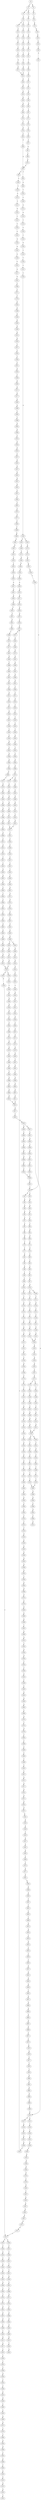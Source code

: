 strict digraph  {
	S0 -> S1 [ label = T ];
	S0 -> S2 [ label = A ];
	S1 -> S3 [ label = T ];
	S1 -> S4 [ label = A ];
	S2 -> S5 [ label = T ];
	S3 -> S6 [ label = C ];
	S4 -> S7 [ label = G ];
	S5 -> S8 [ label = T ];
	S6 -> S9 [ label = G ];
	S6 -> S10 [ label = T ];
	S7 -> S11 [ label = T ];
	S8 -> S12 [ label = A ];
	S9 -> S13 [ label = C ];
	S10 -> S14 [ label = C ];
	S11 -> S15 [ label = G ];
	S12 -> S16 [ label = G ];
	S13 -> S17 [ label = A ];
	S14 -> S18 [ label = A ];
	S15 -> S19 [ label = G ];
	S16 -> S20 [ label = G ];
	S17 -> S21 [ label = C ];
	S18 -> S22 [ label = C ];
	S19 -> S23 [ label = C ];
	S20 -> S24 [ label = C ];
	S21 -> S25 [ label = C ];
	S22 -> S26 [ label = C ];
	S23 -> S27 [ label = A ];
	S24 -> S28 [ label = T ];
	S25 -> S29 [ label = T ];
	S26 -> S30 [ label = T ];
	S27 -> S31 [ label = A ];
	S28 -> S32 [ label = C ];
	S29 -> S33 [ label = G ];
	S30 -> S34 [ label = G ];
	S31 -> S35 [ label = T ];
	S32 -> S36 [ label = C ];
	S33 -> S37 [ label = A ];
	S34 -> S38 [ label = A ];
	S35 -> S39 [ label = A ];
	S36 -> S40 [ label = C ];
	S36 -> S41 [ label = A ];
	S37 -> S42 [ label = G ];
	S38 -> S42 [ label = G ];
	S39 -> S43 [ label = C ];
	S40 -> S44 [ label = A ];
	S41 -> S45 [ label = G ];
	S42 -> S46 [ label = G ];
	S43 -> S47 [ label = G ];
	S44 -> S48 [ label = A ];
	S45 -> S49 [ label = G ];
	S46 -> S50 [ label = A ];
	S47 -> S51 [ label = C ];
	S48 -> S52 [ label = G ];
	S49 -> S53 [ label = A ];
	S50 -> S54 [ label = A ];
	S51 -> S55 [ label = G ];
	S52 -> S56 [ label = T ];
	S53 -> S57 [ label = C ];
	S54 -> S58 [ label = A ];
	S55 -> S59 [ label = T ];
	S56 -> S60 [ label = T ];
	S57 -> S61 [ label = C ];
	S58 -> S62 [ label = A ];
	S59 -> S63 [ label = G ];
	S60 -> S64 [ label = G ];
	S61 -> S65 [ label = T ];
	S62 -> S66 [ label = C ];
	S63 -> S67 [ label = T ];
	S64 -> S68 [ label = G ];
	S65 -> S69 [ label = G ];
	S66 -> S70 [ label = T ];
	S67 -> S71 [ label = T ];
	S68 -> S72 [ label = A ];
	S69 -> S73 [ label = T ];
	S70 -> S74 [ label = T ];
	S71 -> S75 [ label = A ];
	S72 -> S76 [ label = G ];
	S73 -> S77 [ label = T ];
	S74 -> S78 [ label = A ];
	S75 -> S79 [ label = C ];
	S76 -> S80 [ label = C ];
	S77 -> S81 [ label = G ];
	S78 -> S82 [ label = C ];
	S79 -> S83 [ label = T ];
	S80 -> S84 [ label = T ];
	S81 -> S85 [ label = G ];
	S82 -> S86 [ label = A ];
	S83 -> S87 [ label = T ];
	S84 -> S88 [ label = C ];
	S85 -> S89 [ label = G ];
	S86 -> S90 [ label = A ];
	S87 -> S91 [ label = A ];
	S88 -> S92 [ label = T ];
	S89 -> S93 [ label = T ];
	S90 -> S94 [ label = C ];
	S90 -> S95 [ label = A ];
	S91 -> S96 [ label = C ];
	S92 -> S97 [ label = C ];
	S93 -> S98 [ label = T ];
	S94 -> S99 [ label = A ];
	S95 -> S100 [ label = T ];
	S96 -> S101 [ label = A ];
	S97 -> S102 [ label = A ];
	S98 -> S103 [ label = A ];
	S99 -> S104 [ label = T ];
	S100 -> S105 [ label = T ];
	S101 -> S90 [ label = A ];
	S102 -> S106 [ label = C ];
	S102 -> S107 [ label = T ];
	S103 -> S108 [ label = G ];
	S104 -> S109 [ label = C ];
	S105 -> S110 [ label = C ];
	S106 -> S111 [ label = T ];
	S107 -> S112 [ label = T ];
	S108 -> S113 [ label = T ];
	S109 -> S114 [ label = A ];
	S110 -> S115 [ label = T ];
	S111 -> S116 [ label = A ];
	S112 -> S117 [ label = A ];
	S113 -> S118 [ label = A ];
	S114 -> S119 [ label = G ];
	S115 -> S120 [ label = G ];
	S116 -> S121 [ label = C ];
	S117 -> S122 [ label = C ];
	S118 -> S123 [ label = G ];
	S119 -> S124 [ label = T ];
	S120 -> S125 [ label = T ];
	S121 -> S126 [ label = C ];
	S122 -> S127 [ label = C ];
	S123 -> S128 [ label = C ];
	S124 -> S129 [ label = C ];
	S125 -> S130 [ label = C ];
	S126 -> S131 [ label = A ];
	S127 -> S132 [ label = A ];
	S128 -> S133 [ label = A ];
	S129 -> S134 [ label = T ];
	S130 -> S135 [ label = C ];
	S131 -> S136 [ label = G ];
	S132 -> S137 [ label = G ];
	S133 -> S138 [ label = A ];
	S134 -> S139 [ label = G ];
	S135 -> S140 [ label = A ];
	S136 -> S141 [ label = A ];
	S137 -> S142 [ label = A ];
	S138 -> S143 [ label = A ];
	S139 -> S144 [ label = T ];
	S140 -> S145 [ label = A ];
	S141 -> S146 [ label = A ];
	S142 -> S146 [ label = A ];
	S143 -> S147 [ label = T ];
	S144 -> S148 [ label = T ];
	S145 -> S149 [ label = A ];
	S146 -> S150 [ label = G ];
	S147 -> S151 [ label = C ];
	S148 -> S152 [ label = T ];
	S149 -> S153 [ label = C ];
	S150 -> S154 [ label = G ];
	S151 -> S155 [ label = A ];
	S152 -> S156 [ label = C ];
	S153 -> S157 [ label = A ];
	S154 -> S158 [ label = G ];
	S155 -> S159 [ label = C ];
	S156 -> S160 [ label = A ];
	S157 -> S161 [ label = G ];
	S158 -> S162 [ label = G ];
	S159 -> S163 [ label = G ];
	S160 -> S164 [ label = C ];
	S160 -> S165 [ label = T ];
	S161 -> S166 [ label = C ];
	S162 -> S167 [ label = C ];
	S163 -> S168 [ label = T ];
	S164 -> S169 [ label = G ];
	S165 -> S170 [ label = G ];
	S166 -> S171 [ label = C ];
	S167 -> S172 [ label = A ];
	S168 -> S173 [ label = C ];
	S169 -> S174 [ label = C ];
	S170 -> S175 [ label = C ];
	S171 -> S176 [ label = T ];
	S172 -> S177 [ label = C ];
	S172 -> S178 [ label = T ];
	S173 -> S179 [ label = G ];
	S174 -> S180 [ label = A ];
	S175 -> S181 [ label = A ];
	S176 -> S182 [ label = A ];
	S177 -> S183 [ label = T ];
	S178 -> S184 [ label = T ];
	S179 -> S185 [ label = T ];
	S180 -> S186 [ label = G ];
	S181 -> S187 [ label = G ];
	S182 -> S188 [ label = A ];
	S183 -> S189 [ label = C ];
	S184 -> S190 [ label = C ];
	S185 -> S191 [ label = G ];
	S186 -> S192 [ label = G ];
	S187 -> S193 [ label = G ];
	S188 -> S194 [ label = G ];
	S189 -> S195 [ label = C ];
	S190 -> S196 [ label = C ];
	S191 -> S197 [ label = G ];
	S192 -> S198 [ label = C ];
	S193 -> S199 [ label = T ];
	S194 -> S200 [ label = G ];
	S195 -> S201 [ label = C ];
	S196 -> S202 [ label = C ];
	S197 -> S203 [ label = A ];
	S198 -> S204 [ label = A ];
	S199 -> S205 [ label = A ];
	S200 -> S206 [ label = G ];
	S201 -> S207 [ label = A ];
	S202 -> S208 [ label = A ];
	S203 -> S209 [ label = G ];
	S204 -> S210 [ label = G ];
	S205 -> S211 [ label = G ];
	S205 -> S212 [ label = A ];
	S206 -> S213 [ label = A ];
	S207 -> S214 [ label = A ];
	S208 -> S215 [ label = A ];
	S209 -> S216 [ label = G ];
	S210 -> S217 [ label = A ];
	S211 -> S218 [ label = A ];
	S212 -> S219 [ label = C ];
	S213 -> S220 [ label = G ];
	S214 -> S221 [ label = A ];
	S215 -> S222 [ label = A ];
	S216 -> S223 [ label = T ];
	S217 -> S224 [ label = A ];
	S218 -> S225 [ label = A ];
	S219 -> S226 [ label = T ];
	S220 -> S227 [ label = T ];
	S221 -> S228 [ label = A ];
	S222 -> S228 [ label = A ];
	S223 -> S229 [ label = T ];
	S224 -> S230 [ label = G ];
	S225 -> S231 [ label = G ];
	S226 -> S232 [ label = C ];
	S227 -> S233 [ label = T ];
	S228 -> S234 [ label = G ];
	S228 -> S235 [ label = A ];
	S229 -> S236 [ label = T ];
	S230 -> S237 [ label = G ];
	S231 -> S238 [ label = G ];
	S232 -> S239 [ label = A ];
	S233 -> S240 [ label = T ];
	S234 -> S241 [ label = T ];
	S235 -> S242 [ label = T ];
	S236 -> S243 [ label = A ];
	S237 -> S244 [ label = T ];
	S238 -> S245 [ label = T ];
	S239 -> S246 [ label = C ];
	S240 -> S247 [ label = C ];
	S241 -> S248 [ label = G ];
	S242 -> S249 [ label = G ];
	S243 -> S250 [ label = A ];
	S244 -> S251 [ label = C ];
	S245 -> S251 [ label = C ];
	S246 -> S252 [ label = A ];
	S247 -> S253 [ label = G ];
	S248 -> S254 [ label = C ];
	S249 -> S255 [ label = C ];
	S250 -> S256 [ label = A ];
	S251 -> S257 [ label = A ];
	S252 -> S258 [ label = G ];
	S253 -> S259 [ label = T ];
	S254 -> S260 [ label = T ];
	S255 -> S261 [ label = T ];
	S256 -> S262 [ label = G ];
	S257 -> S263 [ label = A ];
	S258 -> S264 [ label = A ];
	S259 -> S265 [ label = G ];
	S260 -> S266 [ label = T ];
	S261 -> S267 [ label = T ];
	S262 -> S268 [ label = T ];
	S263 -> S269 [ label = C ];
	S264 -> S270 [ label = G ];
	S265 -> S271 [ label = A ];
	S266 -> S272 [ label = T ];
	S267 -> S273 [ label = T ];
	S268 -> S274 [ label = A ];
	S269 -> S275 [ label = G ];
	S270 -> S276 [ label = C ];
	S271 -> S277 [ label = A ];
	S272 -> S278 [ label = T ];
	S273 -> S279 [ label = T ];
	S274 -> S280 [ label = A ];
	S275 -> S281 [ label = A ];
	S276 -> S282 [ label = G ];
	S277 -> S283 [ label = A ];
	S278 -> S284 [ label = A ];
	S279 -> S284 [ label = A ];
	S280 -> S285 [ label = A ];
	S281 -> S286 [ label = A ];
	S282 -> S287 [ label = T ];
	S283 -> S288 [ label = A ];
	S284 -> S289 [ label = G ];
	S285 -> S290 [ label = G ];
	S286 -> S291 [ label = C ];
	S287 -> S292 [ label = A ];
	S288 -> S293 [ label = T ];
	S289 -> S294 [ label = A ];
	S290 -> S295 [ label = A ];
	S291 -> S296 [ label = G ];
	S292 -> S297 [ label = G ];
	S293 -> S298 [ label = T ];
	S294 -> S299 [ label = C ];
	S295 -> S300 [ label = T ];
	S296 -> S301 [ label = G ];
	S297 -> S302 [ label = G ];
	S298 -> S303 [ label = G ];
	S299 -> S304 [ label = G ];
	S300 -> S305 [ label = C ];
	S301 -> S306 [ label = T ];
	S302 -> S307 [ label = A ];
	S303 -> S308 [ label = G ];
	S304 -> S309 [ label = T ];
	S305 -> S310 [ label = T ];
	S306 -> S311 [ label = C ];
	S307 -> S312 [ label = G ];
	S308 -> S313 [ label = C ];
	S309 -> S314 [ label = A ];
	S310 -> S315 [ label = T ];
	S311 -> S316 [ label = G ];
	S312 -> S317 [ label = G ];
	S313 -> S318 [ label = A ];
	S315 -> S319 [ label = T ];
	S316 -> S320 [ label = T ];
	S317 -> S321 [ label = T ];
	S318 -> S322 [ label = G ];
	S319 -> S323 [ label = G ];
	S320 -> S324 [ label = T ];
	S321 -> S325 [ label = G ];
	S321 -> S326 [ label = C ];
	S322 -> S327 [ label = C ];
	S323 -> S328 [ label = A ];
	S324 -> S329 [ label = T ];
	S325 -> S330 [ label = C ];
	S326 -> S331 [ label = T ];
	S327 -> S332 [ label = G ];
	S328 -> S333 [ label = A ];
	S329 -> S334 [ label = C ];
	S330 -> S335 [ label = A ];
	S331 -> S336 [ label = T ];
	S332 -> S337 [ label = A ];
	S333 -> S338 [ label = G ];
	S334 -> S339 [ label = T ];
	S335 -> S340 [ label = C ];
	S336 -> S341 [ label = G ];
	S337 -> S342 [ label = G ];
	S338 -> S343 [ label = G ];
	S339 -> S344 [ label = A ];
	S340 -> S345 [ label = A ];
	S341 -> S346 [ label = T ];
	S342 -> S347 [ label = G ];
	S343 -> S348 [ label = G ];
	S344 -> S349 [ label = G ];
	S345 -> S350 [ label = C ];
	S346 -> S351 [ label = T ];
	S347 -> S352 [ label = A ];
	S348 -> S353 [ label = G ];
	S349 -> S354 [ label = T ];
	S350 -> S355 [ label = T ];
	S351 -> S356 [ label = A ];
	S352 -> S357 [ label = C ];
	S353 -> S358 [ label = T ];
	S354 -> S359 [ label = C ];
	S355 -> S360 [ label = G ];
	S356 -> S361 [ label = C ];
	S357 -> S362 [ label = T ];
	S358 -> S363 [ label = A ];
	S359 -> S364 [ label = A ];
	S360 -> S365 [ label = C ];
	S361 -> S366 [ label = C ];
	S362 -> S367 [ label = T ];
	S363 -> S368 [ label = G ];
	S364 -> S369 [ label = G ];
	S365 -> S370 [ label = T ];
	S366 -> S371 [ label = A ];
	S367 -> S372 [ label = C ];
	S368 -> S373 [ label = G ];
	S369 -> S374 [ label = A ];
	S370 -> S375 [ label = T ];
	S371 -> S376 [ label = C ];
	S372 -> S377 [ label = A ];
	S373 -> S378 [ label = A ];
	S374 -> S379 [ label = A ];
	S374 -> S380 [ label = G ];
	S375 -> S381 [ label = A ];
	S376 -> S382 [ label = T ];
	S377 -> S383 [ label = C ];
	S378 -> S384 [ label = G ];
	S379 -> S385 [ label = A ];
	S380 -> S386 [ label = A ];
	S381 -> S387 [ label = A ];
	S382 -> S388 [ label = A ];
	S383 -> S389 [ label = T ];
	S384 -> S390 [ label = A ];
	S385 -> S391 [ label = C ];
	S386 -> S392 [ label = C ];
	S387 -> S393 [ label = G ];
	S388 -> S394 [ label = G ];
	S389 -> S395 [ label = A ];
	S390 -> S396 [ label = A ];
	S391 -> S397 [ label = G ];
	S392 -> S398 [ label = G ];
	S393 -> S399 [ label = T ];
	S394 -> S400 [ label = G ];
	S395 -> S401 [ label = G ];
	S396 -> S402 [ label = T ];
	S397 -> S403 [ label = A ];
	S398 -> S404 [ label = A ];
	S399 -> S405 [ label = T ];
	S400 -> S406 [ label = A ];
	S401 -> S407 [ label = G ];
	S402 -> S408 [ label = A ];
	S403 -> S409 [ label = C ];
	S404 -> S410 [ label = C ];
	S405 -> S411 [ label = G ];
	S406 -> S412 [ label = G ];
	S407 -> S413 [ label = G ];
	S408 -> S414 [ label = G ];
	S409 -> S415 [ label = T ];
	S410 -> S416 [ label = T ];
	S411 -> S417 [ label = A ];
	S412 -> S418 [ label = T ];
	S413 -> S419 [ label = T ];
	S414 -> S420 [ label = T ];
	S415 -> S421 [ label = A ];
	S416 -> S422 [ label = A ];
	S417 -> S423 [ label = C ];
	S418 -> S424 [ label = A ];
	S419 -> S425 [ label = T ];
	S420 -> S426 [ label = A ];
	S421 -> S427 [ label = G ];
	S422 -> S427 [ label = G ];
	S423 -> S428 [ label = T ];
	S425 -> S429 [ label = A ];
	S426 -> S430 [ label = G ];
	S427 -> S431 [ label = T ];
	S428 -> S432 [ label = T ];
	S429 -> S433 [ label = T ];
	S430 -> S434 [ label = T ];
	S431 -> S435 [ label = C ];
	S432 -> S436 [ label = T ];
	S433 -> S437 [ label = A ];
	S434 -> S438 [ label = T ];
	S435 -> S439 [ label = C ];
	S436 -> S440 [ label = G ];
	S437 -> S441 [ label = G ];
	S438 -> S442 [ label = A ];
	S439 -> S443 [ label = T ];
	S440 -> S444 [ label = T ];
	S441 -> S445 [ label = G ];
	S442 -> S446 [ label = T ];
	S443 -> S447 [ label = C ];
	S444 -> S448 [ label = T ];
	S445 -> S449 [ label = C ];
	S446 -> S450 [ label = C ];
	S447 -> S451 [ label = C ];
	S448 -> S452 [ label = A ];
	S449 -> S453 [ label = T ];
	S450 -> S454 [ label = A ];
	S451 -> S455 [ label = T ];
	S452 -> S456 [ label = G ];
	S453 -> S457 [ label = T ];
	S454 -> S458 [ label = A ];
	S455 -> S459 [ label = T ];
	S456 -> S460 [ label = C ];
	S457 -> S461 [ label = G ];
	S458 -> S462 [ label = A ];
	S459 -> S463 [ label = A ];
	S460 -> S464 [ label = C ];
	S461 -> S465 [ label = T ];
	S462 -> S466 [ label = C ];
	S463 -> S467 [ label = A ];
	S464 -> S468 [ label = A ];
	S465 -> S469 [ label = T ];
	S466 -> S470 [ label = A ];
	S467 -> S471 [ label = G ];
	S468 -> S472 [ label = G ];
	S469 -> S473 [ label = T ];
	S470 -> S474 [ label = T ];
	S471 -> S475 [ label = G ];
	S472 -> S476 [ label = T ];
	S473 -> S477 [ label = G ];
	S474 -> S478 [ label = G ];
	S475 -> S479 [ label = A ];
	S476 -> S480 [ label = T ];
	S477 -> S481 [ label = G ];
	S478 -> S482 [ label = T ];
	S479 -> S483 [ label = A ];
	S480 -> S484 [ label = A ];
	S481 -> S485 [ label = G ];
	S482 -> S486 [ label = T ];
	S483 -> S487 [ label = G ];
	S484 -> S488 [ label = G ];
	S485 -> S489 [ label = T ];
	S486 -> S490 [ label = C ];
	S487 -> S491 [ label = G ];
	S488 -> S492 [ label = C ];
	S489 -> S493 [ label = C ];
	S490 -> S494 [ label = C ];
	S491 -> S495 [ label = A ];
	S492 -> S496 [ label = A ];
	S493 -> S497 [ label = A ];
	S494 -> S498 [ label = T ];
	S495 -> S499 [ label = A ];
	S496 -> S500 [ label = T ];
	S497 -> S501 [ label = G ];
	S498 -> S502 [ label = C ];
	S499 -> S503 [ label = T ];
	S499 -> S504 [ label = C ];
	S500 -> S505 [ label = A ];
	S501 -> S506 [ label = T ];
	S502 -> S507 [ label = C ];
	S503 -> S508 [ label = A ];
	S504 -> S509 [ label = A ];
	S505 -> S510 [ label = C ];
	S506 -> S511 [ label = A ];
	S507 -> S512 [ label = A ];
	S508 -> S513 [ label = G ];
	S509 -> S514 [ label = G ];
	S510 -> S515 [ label = G ];
	S511 -> S516 [ label = G ];
	S512 -> S517 [ label = A ];
	S513 -> S518 [ label = G ];
	S514 -> S519 [ label = G ];
	S515 -> S520 [ label = G ];
	S516 -> S521 [ label = A ];
	S517 -> S522 [ label = A ];
	S518 -> S523 [ label = A ];
	S519 -> S524 [ label = A ];
	S520 -> S525 [ label = T ];
	S521 -> S526 [ label = A ];
	S522 -> S527 [ label = A ];
	S523 -> S528 [ label = C ];
	S523 -> S529 [ label = G ];
	S524 -> S530 [ label = C ];
	S526 -> S531 [ label = C ];
	S527 -> S532 [ label = A ];
	S528 -> S533 [ label = C ];
	S529 -> S534 [ label = G ];
	S530 -> S535 [ label = T ];
	S531 -> S536 [ label = T ];
	S532 -> S537 [ label = G ];
	S533 -> S538 [ label = T ];
	S534 -> S321 [ label = T ];
	S535 -> S539 [ label = T ];
	S536 -> S540 [ label = T ];
	S537 -> S541 [ label = A ];
	S538 -> S542 [ label = A ];
	S539 -> S543 [ label = A ];
	S540 -> S544 [ label = C ];
	S541 -> S545 [ label = G ];
	S542 -> S546 [ label = G ];
	S543 -> S547 [ label = G ];
	S544 -> S548 [ label = G ];
	S545 -> S549 [ label = A ];
	S546 -> S550 [ label = A ];
	S547 -> S551 [ label = A ];
	S548 -> S552 [ label = C ];
	S549 -> S553 [ label = T ];
	S550 -> S554 [ label = A ];
	S551 -> S555 [ label = A ];
	S552 -> S556 [ label = A ];
	S553 -> S557 [ label = A ];
	S554 -> S558 [ label = C ];
	S555 -> S559 [ label = A ];
	S556 -> S560 [ label = A ];
	S557 -> S561 [ label = G ];
	S558 -> S562 [ label = C ];
	S559 -> S563 [ label = C ];
	S560 -> S564 [ label = C ];
	S561 -> S565 [ label = A ];
	S562 -> S566 [ label = G ];
	S563 -> S567 [ label = G ];
	S564 -> S568 [ label = G ];
	S565 -> S569 [ label = C ];
	S566 -> S570 [ label = G ];
	S567 -> S571 [ label = G ];
	S568 -> S572 [ label = T ];
	S569 -> S573 [ label = T ];
	S570 -> S574 [ label = A ];
	S571 -> S575 [ label = A ];
	S572 -> S576 [ label = G ];
	S573 -> S577 [ label = A ];
	S574 -> S578 [ label = A ];
	S575 -> S579 [ label = A ];
	S576 -> S580 [ label = G ];
	S577 -> S581 [ label = G ];
	S578 -> S582 [ label = C ];
	S579 -> S583 [ label = G ];
	S580 -> S584 [ label = C ];
	S581 -> S585 [ label = G ];
	S582 -> S586 [ label = T ];
	S583 -> S587 [ label = T ];
	S584 -> S588 [ label = C ];
	S585 -> S589 [ label = A ];
	S586 -> S590 [ label = G ];
	S587 -> S591 [ label = G ];
	S588 -> S592 [ label = G ];
	S589 -> S593 [ label = A ];
	S590 -> S594 [ label = T ];
	S591 -> S595 [ label = T ];
	S592 -> S596 [ label = C ];
	S593 -> S597 [ label = T ];
	S594 -> S598 [ label = A ];
	S595 -> S599 [ label = A ];
	S596 -> S600 [ label = A ];
	S597 -> S601 [ label = T ];
	S598 -> S602 [ label = A ];
	S599 -> S603 [ label = A ];
	S600 -> S604 [ label = T ];
	S601 -> S605 [ label = C ];
	S602 -> S606 [ label = A ];
	S603 -> S607 [ label = A ];
	S604 -> S608 [ label = A ];
	S605 -> S609 [ label = T ];
	S606 -> S610 [ label = A ];
	S607 -> S611 [ label = A ];
	S608 -> S612 [ label = C ];
	S609 -> S613 [ label = A ];
	S610 -> S614 [ label = G ];
	S611 -> S614 [ label = G ];
	S612 -> S615 [ label = A ];
	S613 -> S616 [ label = G ];
	S614 -> S617 [ label = A ];
	S615 -> S618 [ label = A ];
	S616 -> S619 [ label = T ];
	S617 -> S620 [ label = T ];
	S618 -> S621 [ label = T ];
	S619 -> S622 [ label = G ];
	S620 -> S623 [ label = A ];
	S621 -> S624 [ label = C ];
	S622 -> S625 [ label = C ];
	S623 -> S626 [ label = G ];
	S623 -> S627 [ label = A ];
	S624 -> S628 [ label = G ];
	S625 -> S629 [ label = T ];
	S626 -> S630 [ label = C ];
	S627 -> S631 [ label = C ];
	S628 -> S632 [ label = A ];
	S629 -> S633 [ label = T ];
	S630 -> S634 [ label = A ];
	S631 -> S635 [ label = A ];
	S632 -> S636 [ label = C ];
	S633 -> S637 [ label = G ];
	S634 -> S638 [ label = T ];
	S635 -> S639 [ label = T ];
	S636 -> S640 [ label = C ];
	S637 -> S641 [ label = A ];
	S638 -> S642 [ label = A ];
	S639 -> S643 [ label = A ];
	S640 -> S644 [ label = T ];
	S641 -> S645 [ label = A ];
	S642 -> S646 [ label = G ];
	S643 -> S647 [ label = G ];
	S644 -> S648 [ label = C ];
	S645 -> S649 [ label = A ];
	S646 -> S650 [ label = G ];
	S647 -> S651 [ label = G ];
	S648 -> S652 [ label = A ];
	S649 -> S653 [ label = T ];
	S650 -> S654 [ label = C ];
	S651 -> S655 [ label = C ];
	S652 -> S656 [ label = T ];
	S653 -> S657 [ label = A ];
	S654 -> S658 [ label = T ];
	S655 -> S658 [ label = T ];
	S656 -> S659 [ label = A ];
	S657 -> S660 [ label = G ];
	S658 -> S661 [ label = C ];
	S659 -> S662 [ label = G ];
	S660 -> S663 [ label = A ];
	S661 -> S36 [ label = C ];
	S662 -> S664 [ label = A ];
	S663 -> S665 [ label = A ];
	S664 -> S666 [ label = A ];
	S665 -> S667 [ label = G ];
	S666 -> S668 [ label = T ];
	S667 -> S669 [ label = G ];
	S668 -> S670 [ label = A ];
	S669 -> S671 [ label = C ];
	S670 -> S672 [ label = G ];
	S671 -> S673 [ label = C ];
	S672 -> S674 [ label = G ];
	S673 -> S675 [ label = A ];
	S674 -> S523 [ label = A ];
	S675 -> S676 [ label = A ];
	S676 -> S677 [ label = C ];
	S677 -> S678 [ label = T ];
	S678 -> S679 [ label = T ];
	S679 -> S680 [ label = G ];
	S680 -> S681 [ label = C ];
	S681 -> S682 [ label = A ];
	S682 -> S683 [ label = G ];
	S683 -> S684 [ label = G ];
	S684 -> S685 [ label = T ];
	S685 -> S205 [ label = A ];
}
